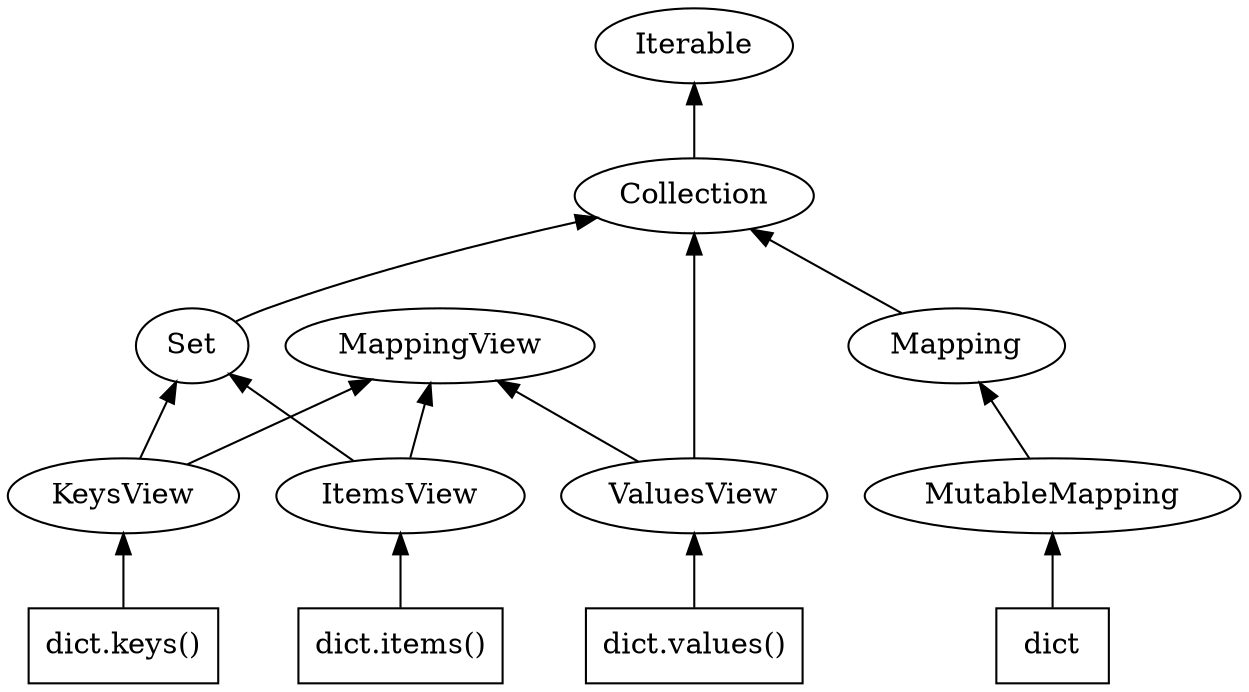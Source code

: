 digraph {
  graph [rankdir=BT]
  subgraph abstract {
    MutableMapping -> Mapping -> Collection -> Iterable
    Set -> Collection
    ItemsView -> MappingView
    ItemsView -> Set
    KeysView -> MappingView
    KeysView -> Set
    ValuesView -> MappingView
    ValuesView -> Collection
  }
  subgraph concret {
    node [shape=box]
    dict
    "dict.items()"
    "dict.keys()"
    "dict.values()"
  }
  dict -> MutableMapping
  "dict.items()" -> ItemsView
  "dict.keys()" -> KeysView
  "dict.values()" -> ValuesView
}
